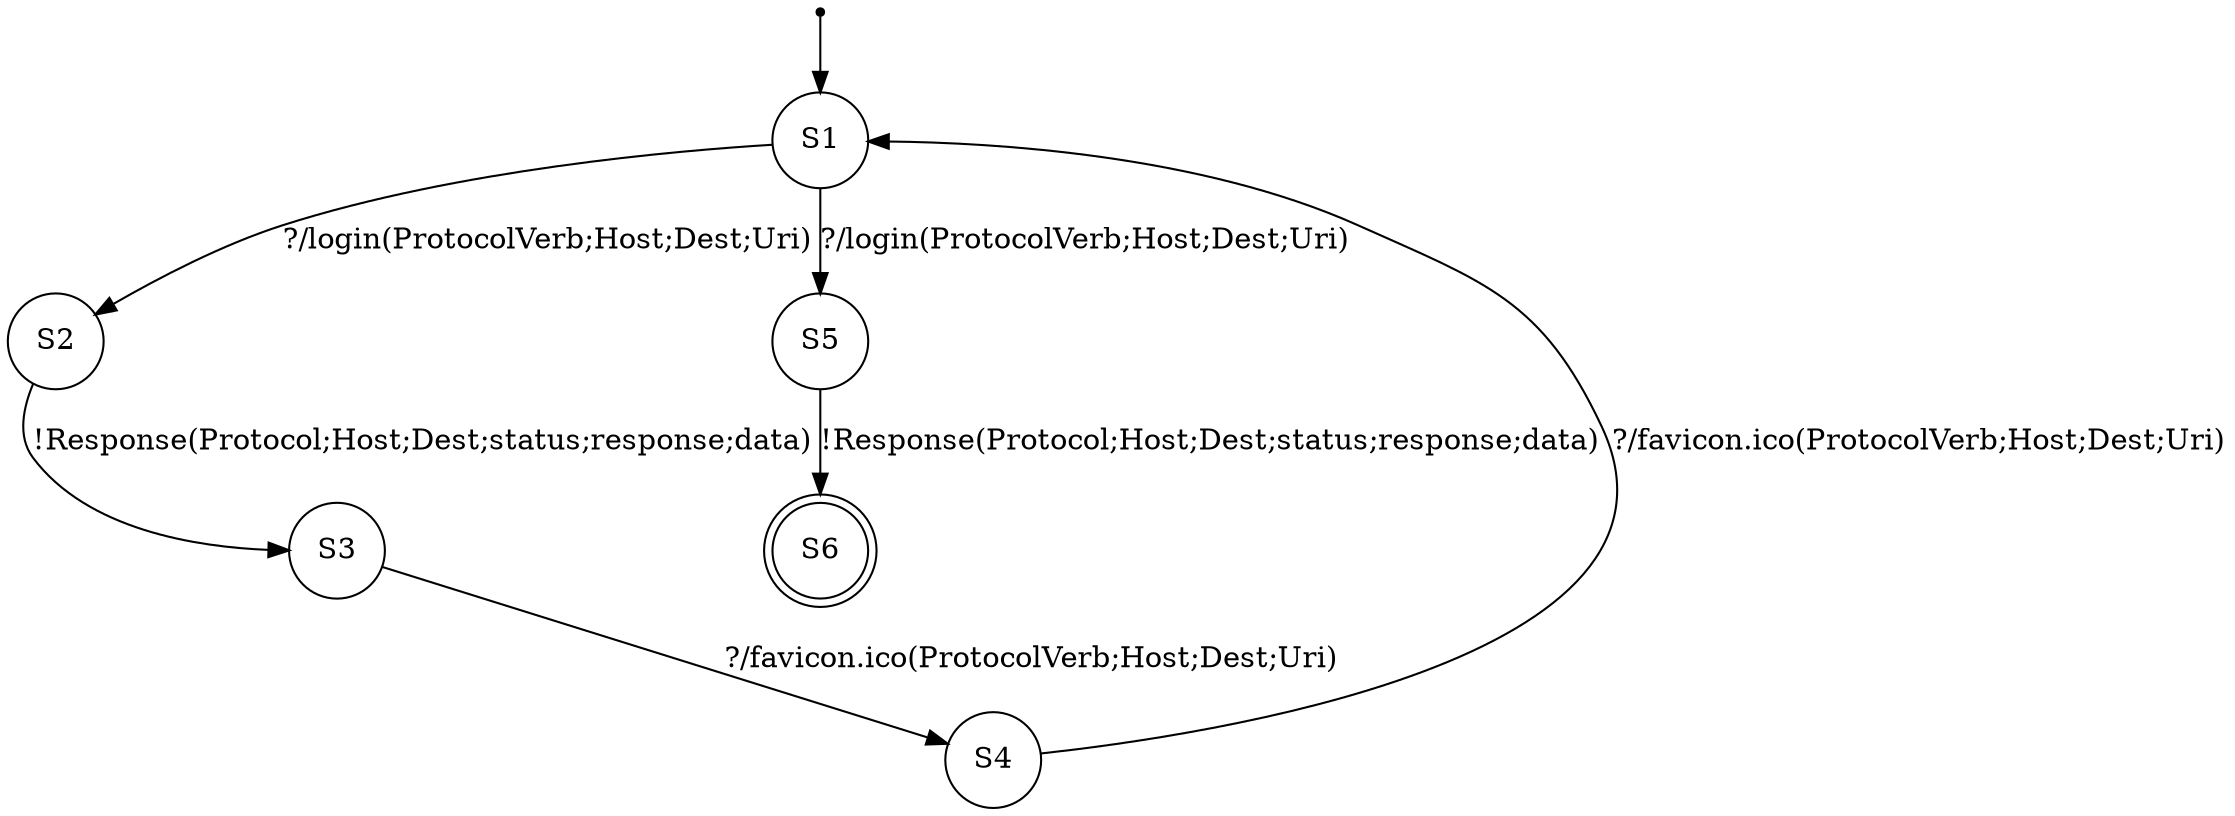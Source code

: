 digraph LTS {
S00[shape=point]
S1[label=S1,shape=circle];
S2[label=S2,shape=circle];
S3[label=S3,shape=circle];
S4[label=S4,shape=circle];
S5[label=S5,shape=circle];
S6[label=S6,shape=doublecircle];
S00 -> S1
S1 -> S2[label ="?/login(ProtocolVerb;Host;Dest;Uri)"];
S1 -> S5[label ="?/login(ProtocolVerb;Host;Dest;Uri)"];
S2 -> S3[label ="!Response(Protocol;Host;Dest;status;response;data)"];
S3 -> S4[label ="?/favicon.ico(ProtocolVerb;Host;Dest;Uri)"];
S4 -> S1[label ="?/favicon.ico(ProtocolVerb;Host;Dest;Uri)"];
S5 -> S6[label ="!Response(Protocol;Host;Dest;status;response;data)"];
}
